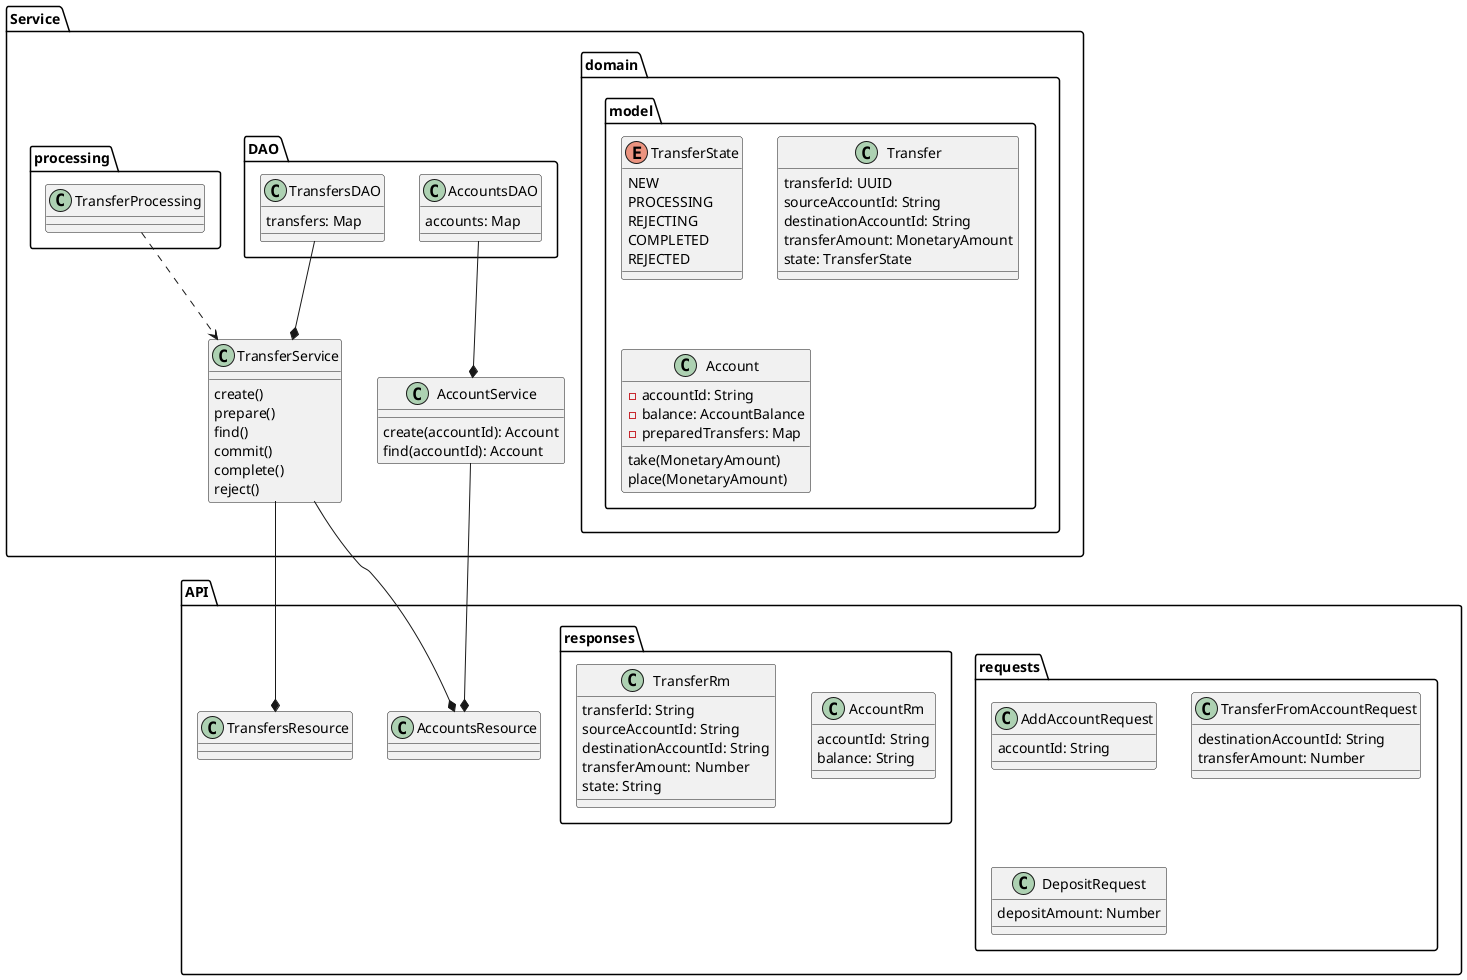 @startuml

package API {

package requests {
class AddAccountRequest {
    accountId: String
}

class TransferFromAccountRequest {
    destinationAccountId: String
    transferAmount: Number
}

class DepositRequest {
    depositAmount: Number
}
}

package responses {
class AccountRm {
    accountId: String
    balance: String
}

class TransferRm {
    transferId: String
    sourceAccountId: String
    destinationAccountId: String
    transferAmount: Number
    state: String
}
}

class AccountsResource {
}

class TransfersResource {
}
}

package Service {
class AccountService {
    create(accountId): Account
    find(accountId): Account
}

class TransferService {
    create()
    prepare()
    find()
    commit()
    complete()
    reject()
}

package domain.model {
enum TransferState {
    NEW
    PROCESSING
    REJECTING
    COMPLETED
    REJECTED
}

class Transfer {
    transferId: UUID
    sourceAccountId: String
    destinationAccountId: String
    transferAmount: MonetaryAmount
    state: TransferState
}

class Account {
    - accountId: String
    - balance: AccountBalance
    - preparedTransfers: Map
    take(MonetaryAmount)
    place(MonetaryAmount)
}
}


package DAO {
class AccountsDAO {
    accounts: Map
}

class TransfersDAO {
    transfers: Map
}
}

package processing {
class TransferProcessing {
}
}
}

AccountService *-u- AccountsDAO
TransferService *-u- TransfersDAO

AccountsResource *-u- AccountService
AccountsResource *-u- TransferService
TransfersResource *-u- TransferService
TransferProcessing ..> TransferService
@enduml